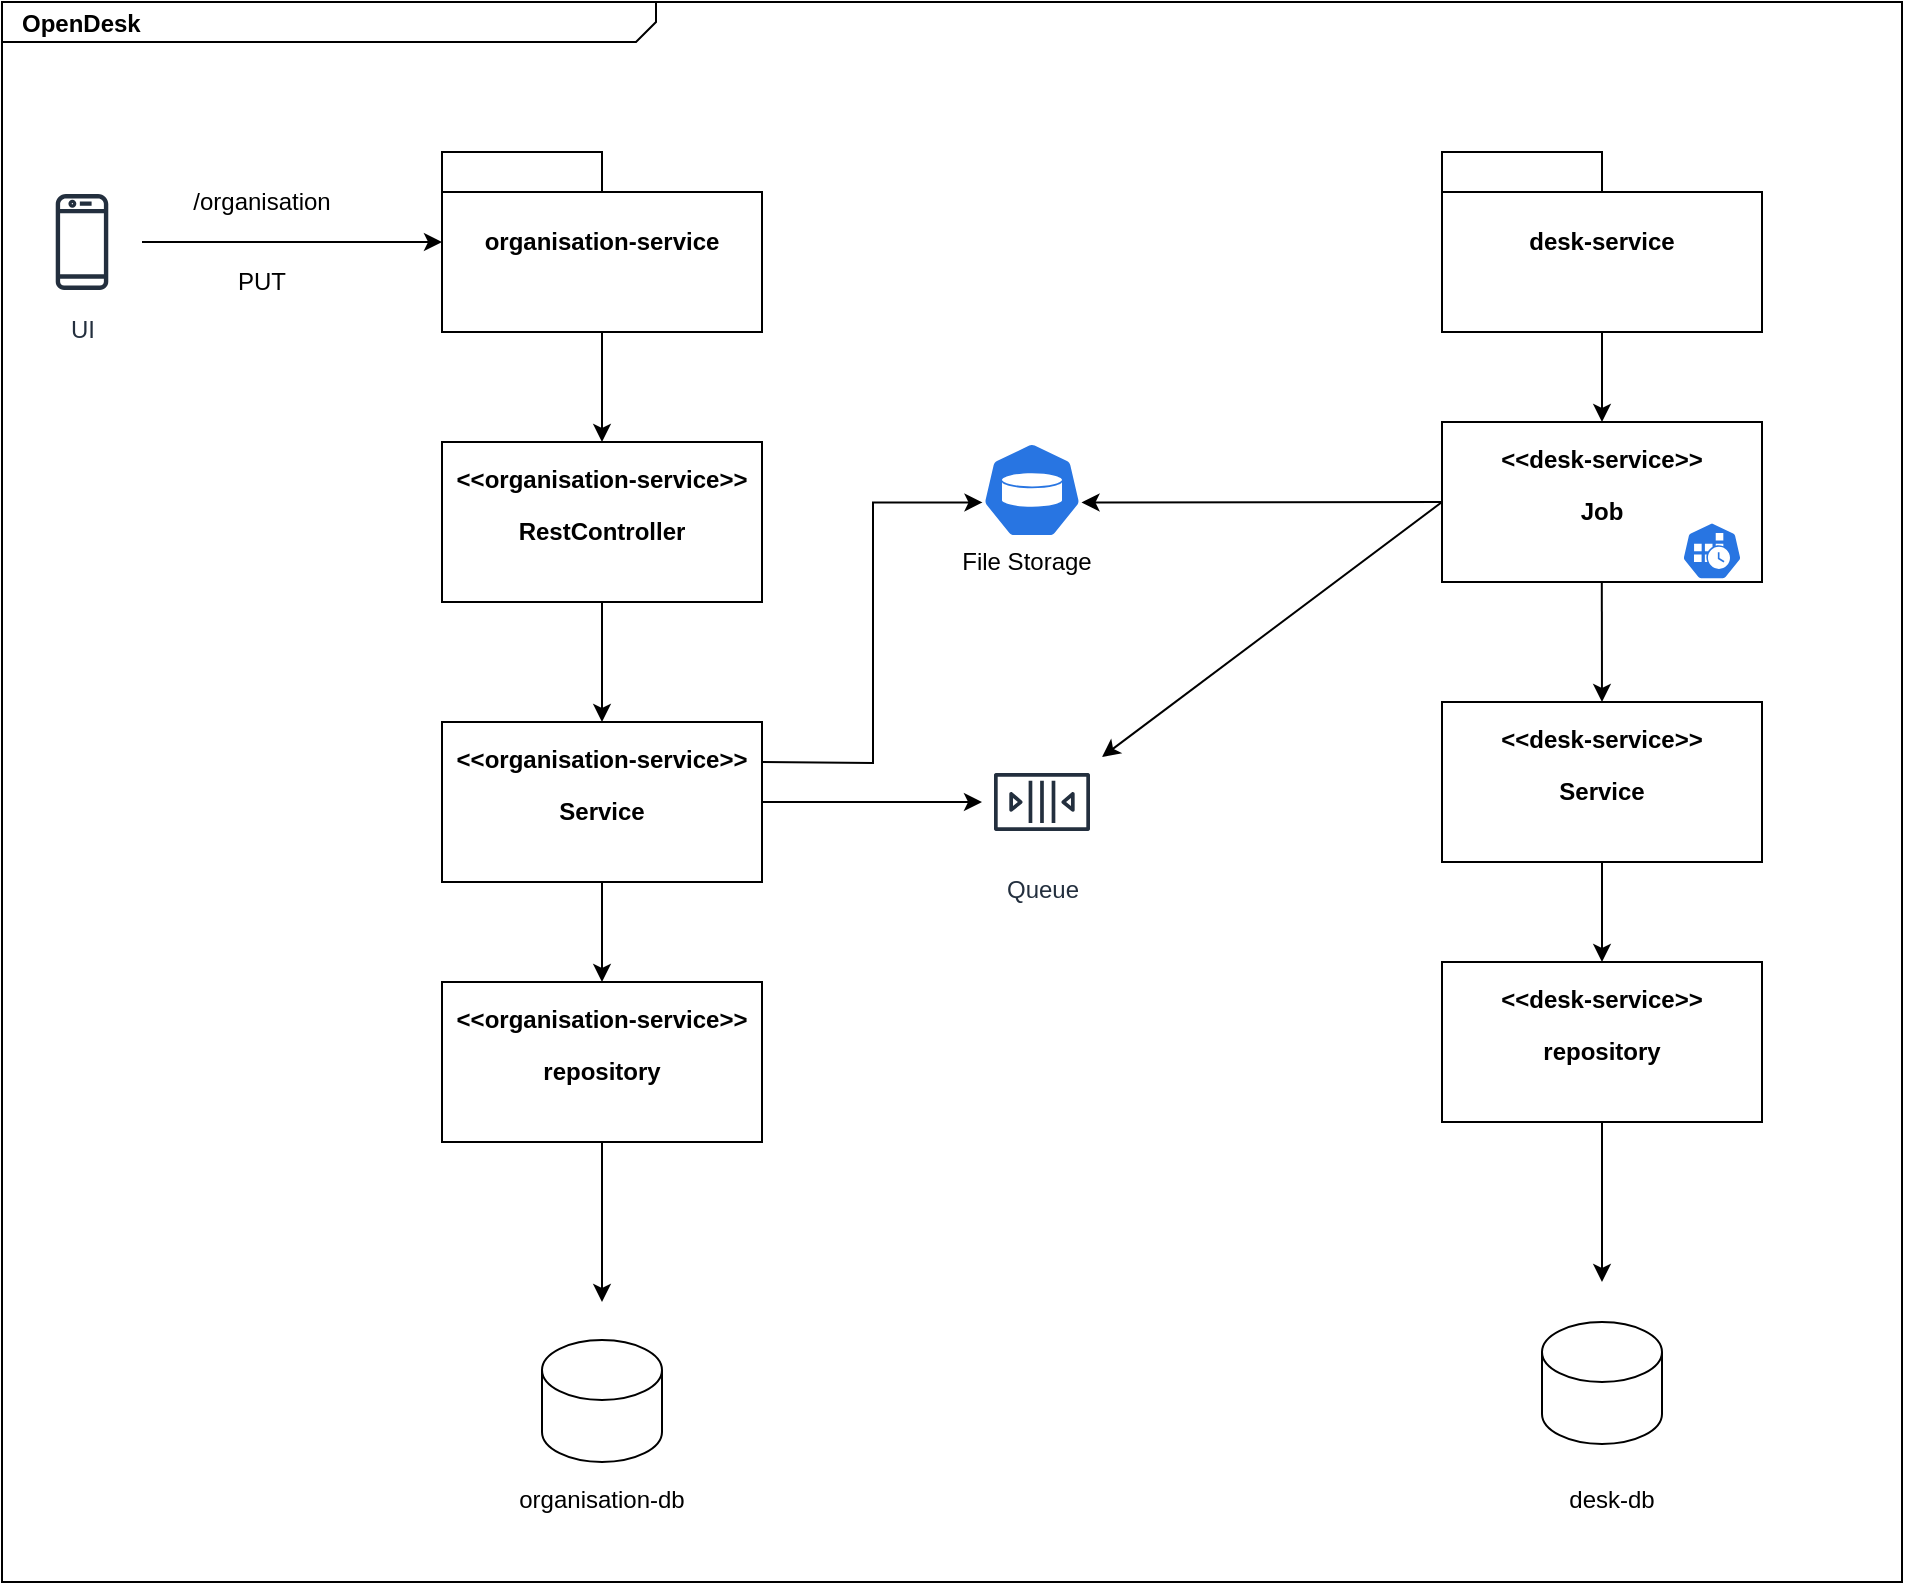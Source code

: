 <mxfile version="13.9.2" type="github">
  <diagram name="Page-1" id="929967ad-93f9-6ef4-fab6-5d389245f69c">
    <mxGraphModel dx="1298" dy="8170" grid="1" gridSize="10" guides="1" tooltips="1" connect="1" arrows="1" fold="1" page="1" pageScale="1.5" pageWidth="1169" pageHeight="826" background="none" math="0" shadow="0">
      <root>
        <mxCell id="0" style=";html=1;" />
        <mxCell id="1" style=";html=1;" parent="0" />
        <mxCell id="JJN54RWJEOPsRqqfcyb3-1" value="&lt;p style=&quot;margin: 0px ; margin-top: 4px ; margin-left: 10px ; text-align: left&quot;&gt;&lt;b&gt;OpenDesk&lt;/b&gt;&lt;/p&gt;" style="html=1;strokeWidth=1;shape=mxgraph.sysml.package;html=1;overflow=fill;whiteSpace=wrap;fillColor=none;gradientColor=none;fontSize=12;align=center;labelX=327.64;textDirection=rtl;" parent="1" vertex="1">
          <mxGeometry x="320" y="-7300" width="950" height="790" as="geometry" />
        </mxCell>
        <mxCell id="JJN54RWJEOPsRqqfcyb3-5" value="" style="edgeStyle=orthogonalEdgeStyle;rounded=0;orthogonalLoop=1;jettySize=auto;html=1;" parent="1" source="JJN54RWJEOPsRqqfcyb3-3" target="JJN54RWJEOPsRqqfcyb3-4" edge="1">
          <mxGeometry relative="1" as="geometry" />
        </mxCell>
        <mxCell id="JJN54RWJEOPsRqqfcyb3-3" value="UI" style="outlineConnect=0;fontColor=#232F3E;gradientColor=none;strokeColor=#232F3E;fillColor=#ffffff;dashed=0;verticalLabelPosition=bottom;verticalAlign=top;align=center;html=1;fontSize=12;fontStyle=0;aspect=fixed;shape=mxgraph.aws4.resourceIcon;resIcon=mxgraph.aws4.mobile_client;" parent="1" vertex="1">
          <mxGeometry x="330" y="-7210" width="60" height="60" as="geometry" />
        </mxCell>
        <mxCell id="JJN54RWJEOPsRqqfcyb3-7" value="" style="edgeStyle=orthogonalEdgeStyle;rounded=0;orthogonalLoop=1;jettySize=auto;html=1;" parent="1" source="JJN54RWJEOPsRqqfcyb3-4" edge="1">
          <mxGeometry relative="1" as="geometry">
            <mxPoint x="620" y="-7080" as="targetPoint" />
          </mxGeometry>
        </mxCell>
        <mxCell id="JJN54RWJEOPsRqqfcyb3-4" value="organisation-service" style="shape=folder;tabWidth=80;tabHeight=20;tabPosition=left;strokeWidth=1;html=1;whiteSpace=wrap;align=center;fontSize=12;fontStyle=1" parent="1" vertex="1">
          <mxGeometry x="540" y="-7225" width="160" height="90" as="geometry" />
        </mxCell>
        <mxCell id="JJN54RWJEOPsRqqfcyb3-9" value="" style="edgeStyle=orthogonalEdgeStyle;rounded=0;orthogonalLoop=1;jettySize=auto;html=1;" parent="1" source="JJN54RWJEOPsRqqfcyb3-6" target="JJN54RWJEOPsRqqfcyb3-8" edge="1">
          <mxGeometry relative="1" as="geometry" />
        </mxCell>
        <mxCell id="JJN54RWJEOPsRqqfcyb3-6" value="&lt;p&gt;&amp;lt;&amp;lt;organisation-service&amp;gt;&amp;gt;&lt;/p&gt;&lt;p&gt;RestController&lt;/p&gt;" style="shape=rect;html=1;overflow=fill;whiteSpace=wrap;align=center;fontStyle=1" parent="1" vertex="1">
          <mxGeometry x="540" y="-7080" width="160" height="80" as="geometry" />
        </mxCell>
        <mxCell id="JJN54RWJEOPsRqqfcyb3-12" value="" style="edgeStyle=orthogonalEdgeStyle;rounded=0;orthogonalLoop=1;jettySize=auto;html=1;" parent="1" edge="1">
          <mxGeometry relative="1" as="geometry">
            <mxPoint x="620" y="-6660" as="sourcePoint" />
            <mxPoint x="620" y="-6650" as="targetPoint" />
            <Array as="points">
              <mxPoint x="620" y="-6730" />
              <mxPoint x="620" y="-6730" />
            </Array>
          </mxGeometry>
        </mxCell>
        <mxCell id="JJN54RWJEOPsRqqfcyb3-19" value="" style="edgeStyle=orthogonalEdgeStyle;rounded=0;orthogonalLoop=1;jettySize=auto;html=1;" parent="1" source="JJN54RWJEOPsRqqfcyb3-8" target="JJN54RWJEOPsRqqfcyb3-17" edge="1">
          <mxGeometry relative="1" as="geometry" />
        </mxCell>
        <mxCell id="JJN54RWJEOPsRqqfcyb3-8" value="&lt;p&gt;&amp;lt;&amp;lt;organisation-service&amp;gt;&amp;gt;&lt;/p&gt;&lt;p&gt;Service&lt;/p&gt;" style="shape=rect;html=1;overflow=fill;whiteSpace=wrap;align=center;fontStyle=1" parent="1" vertex="1">
          <mxGeometry x="540" y="-6940" width="160" height="80" as="geometry" />
        </mxCell>
        <mxCell id="JJN54RWJEOPsRqqfcyb3-10" value="" style="shape=cylinder3;whiteSpace=wrap;html=1;boundedLbl=1;backgroundOutline=1;size=15;" parent="1" vertex="1">
          <mxGeometry x="590" y="-6631" width="60" height="61" as="geometry" />
        </mxCell>
        <mxCell id="JJN54RWJEOPsRqqfcyb3-11" value="organisation-db" style="text;html=1;strokeColor=none;fillColor=none;align=center;verticalAlign=middle;whiteSpace=wrap;rounded=0;" parent="1" vertex="1">
          <mxGeometry x="570" y="-6561" width="100" height="20" as="geometry" />
        </mxCell>
        <mxCell id="JJN54RWJEOPsRqqfcyb3-17" value="&lt;p&gt;&amp;lt;&amp;lt;organisation-service&amp;gt;&amp;gt;&lt;/p&gt;&lt;p&gt;repository&lt;/p&gt;" style="shape=rect;html=1;overflow=fill;whiteSpace=wrap;align=center;fontStyle=1" parent="1" vertex="1">
          <mxGeometry x="540" y="-6810" width="160" height="80" as="geometry" />
        </mxCell>
        <mxCell id="JJN54RWJEOPsRqqfcyb3-29" value="" style="edgeStyle=orthogonalEdgeStyle;rounded=0;orthogonalLoop=1;jettySize=auto;html=1;" parent="1" source="JJN54RWJEOPsRqqfcyb3-20" target="JJN54RWJEOPsRqqfcyb3-28" edge="1">
          <mxGeometry relative="1" as="geometry" />
        </mxCell>
        <mxCell id="JJN54RWJEOPsRqqfcyb3-20" value="desk-service" style="shape=folder;tabWidth=80;tabHeight=20;tabPosition=left;strokeWidth=1;html=1;whiteSpace=wrap;align=center;fontSize=12;fontStyle=1" parent="1" vertex="1">
          <mxGeometry x="1040" y="-7225" width="160" height="90" as="geometry" />
        </mxCell>
        <mxCell id="JJN54RWJEOPsRqqfcyb3-27" value="" style="edgeStyle=orthogonalEdgeStyle;rounded=0;orthogonalLoop=1;jettySize=auto;html=1;textDirection=ltr;verticalAlign=top;horizontal=1;" parent="1" source="JJN54RWJEOPsRqqfcyb3-8" target="JJN54RWJEOPsRqqfcyb3-24" edge="1">
          <mxGeometry relative="1" as="geometry" />
        </mxCell>
        <mxCell id="JJN54RWJEOPsRqqfcyb3-24" value="Queue" style="outlineConnect=0;fontColor=#232F3E;gradientColor=none;strokeColor=#232F3E;fillColor=#ffffff;dashed=0;verticalLabelPosition=bottom;verticalAlign=top;align=center;html=1;fontSize=12;fontStyle=0;aspect=fixed;shape=mxgraph.aws4.resourceIcon;resIcon=mxgraph.aws4.queue;" parent="1" vertex="1">
          <mxGeometry x="810" y="-6930" width="60" height="60" as="geometry" />
        </mxCell>
        <mxCell id="JJN54RWJEOPsRqqfcyb3-28" value="&lt;p&gt;&amp;lt;&amp;lt;desk-service&amp;gt;&amp;gt;&lt;/p&gt;&lt;p&gt;Job&lt;/p&gt;" style="shape=rect;html=1;overflow=fill;whiteSpace=wrap;align=center;fontStyle=1" parent="1" vertex="1">
          <mxGeometry x="1040" y="-7090" width="160" height="80" as="geometry" />
        </mxCell>
        <mxCell id="JJN54RWJEOPsRqqfcyb3-30" value="" style="html=1;dashed=0;whitespace=wrap;fillColor=#2875E2;strokeColor=#ffffff;points=[[0.005,0.63,0],[0.1,0.2,0],[0.9,0.2,0],[0.5,0,0],[0.995,0.63,0],[0.72,0.99,0],[0.5,1,0],[0.28,0.99,0]];shape=mxgraph.kubernetes.icon;prIcon=cronjob" parent="1" vertex="1">
          <mxGeometry x="1160" y="-7041" width="30" height="31" as="geometry" />
        </mxCell>
        <mxCell id="JJN54RWJEOPsRqqfcyb3-32" value="" style="endArrow=classic;html=1;exitX=0;exitY=0.5;exitDx=0;exitDy=0;" parent="1" source="JJN54RWJEOPsRqqfcyb3-28" target="JJN54RWJEOPsRqqfcyb3-24" edge="1">
          <mxGeometry width="50" height="50" relative="1" as="geometry">
            <mxPoint x="760" y="-7010" as="sourcePoint" />
            <mxPoint x="810" y="-7060" as="targetPoint" />
          </mxGeometry>
        </mxCell>
        <mxCell id="JJN54RWJEOPsRqqfcyb3-33" value="" style="html=1;dashed=0;whitespace=wrap;fillColor=#2875E2;strokeColor=#ffffff;points=[[0.005,0.63,0],[0.1,0.2,0],[0.9,0.2,0],[0.5,0,0],[0.995,0.63,0],[0.72,0.99,0],[0.5,1,0],[0.28,0.99,0]];shape=mxgraph.kubernetes.icon;prIcon=pv" parent="1" vertex="1">
          <mxGeometry x="810" y="-7080" width="50" height="48" as="geometry" />
        </mxCell>
        <mxCell id="JJN54RWJEOPsRqqfcyb3-34" value="File Storage" style="text;html=1;strokeColor=none;fillColor=none;align=center;verticalAlign=middle;whiteSpace=wrap;rounded=0;" parent="1" vertex="1">
          <mxGeometry x="795" y="-7030" width="75" height="20" as="geometry" />
        </mxCell>
        <mxCell id="JJN54RWJEOPsRqqfcyb3-35" value="" style="edgeStyle=orthogonalEdgeStyle;rounded=0;orthogonalLoop=1;jettySize=auto;html=1;textDirection=ltr;verticalAlign=top;horizontal=1;entryX=0.005;entryY=0.63;entryDx=0;entryDy=0;entryPerimeter=0;" parent="1" target="JJN54RWJEOPsRqqfcyb3-33" edge="1">
          <mxGeometry relative="1" as="geometry">
            <mxPoint x="700" y="-6920" as="sourcePoint" />
            <mxPoint x="810" y="-6920" as="targetPoint" />
          </mxGeometry>
        </mxCell>
        <mxCell id="JJN54RWJEOPsRqqfcyb3-36" value="" style="endArrow=classic;html=1;exitX=0;exitY=0.5;exitDx=0;exitDy=0;entryX=0.995;entryY=0.63;entryDx=0;entryDy=0;entryPerimeter=0;" parent="1" source="JJN54RWJEOPsRqqfcyb3-28" target="JJN54RWJEOPsRqqfcyb3-33" edge="1">
          <mxGeometry width="50" height="50" relative="1" as="geometry">
            <mxPoint x="930" y="-7080" as="sourcePoint" />
            <mxPoint x="980" y="-7130" as="targetPoint" />
          </mxGeometry>
        </mxCell>
        <mxCell id="JJN54RWJEOPsRqqfcyb3-39" value="" style="edgeStyle=orthogonalEdgeStyle;rounded=0;orthogonalLoop=1;jettySize=auto;html=1;" parent="1" edge="1">
          <mxGeometry relative="1" as="geometry">
            <mxPoint x="1120" y="-6670" as="sourcePoint" />
            <Array as="points">
              <mxPoint x="1120" y="-6740" />
              <mxPoint x="1120" y="-6740" />
            </Array>
            <mxPoint x="1120" y="-6660" as="targetPoint" />
          </mxGeometry>
        </mxCell>
        <mxCell id="JJN54RWJEOPsRqqfcyb3-40" value="" style="edgeStyle=orthogonalEdgeStyle;rounded=0;orthogonalLoop=1;jettySize=auto;html=1;" parent="1" source="JJN54RWJEOPsRqqfcyb3-41" target="JJN54RWJEOPsRqqfcyb3-44" edge="1">
          <mxGeometry relative="1" as="geometry" />
        </mxCell>
        <mxCell id="JJN54RWJEOPsRqqfcyb3-41" value="&lt;p&gt;&amp;lt;&amp;lt;desk-service&amp;gt;&amp;gt;&lt;/p&gt;&lt;p&gt;Service&lt;/p&gt;" style="shape=rect;html=1;overflow=fill;whiteSpace=wrap;align=center;fontStyle=1" parent="1" vertex="1">
          <mxGeometry x="1040" y="-6950" width="160" height="80" as="geometry" />
        </mxCell>
        <mxCell id="JJN54RWJEOPsRqqfcyb3-42" value="" style="shape=cylinder3;whiteSpace=wrap;html=1;boundedLbl=1;backgroundOutline=1;size=15;" parent="1" vertex="1">
          <mxGeometry x="1090" y="-6640" width="60" height="61" as="geometry" />
        </mxCell>
        <mxCell id="JJN54RWJEOPsRqqfcyb3-43" value="desk-db" style="text;html=1;strokeColor=none;fillColor=none;align=center;verticalAlign=middle;whiteSpace=wrap;rounded=0;" parent="1" vertex="1">
          <mxGeometry x="1100" y="-6561" width="50" height="20" as="geometry" />
        </mxCell>
        <mxCell id="JJN54RWJEOPsRqqfcyb3-44" value="&lt;p&gt;&amp;lt;&amp;lt;desk-service&amp;gt;&amp;gt;&lt;/p&gt;&lt;p&gt;repository&lt;/p&gt;" style="shape=rect;html=1;overflow=fill;whiteSpace=wrap;align=center;fontStyle=1" parent="1" vertex="1">
          <mxGeometry x="1040" y="-6820" width="160" height="80" as="geometry" />
        </mxCell>
        <mxCell id="JJN54RWJEOPsRqqfcyb3-47" value="/organisation" style="text;html=1;strokeColor=none;fillColor=none;align=center;verticalAlign=middle;whiteSpace=wrap;rounded=0;" parent="1" vertex="1">
          <mxGeometry x="430" y="-7210" width="40" height="20" as="geometry" />
        </mxCell>
        <mxCell id="JJN54RWJEOPsRqqfcyb3-48" value="PUT" style="text;html=1;strokeColor=none;fillColor=none;align=center;verticalAlign=middle;whiteSpace=wrap;rounded=0;" parent="1" vertex="1">
          <mxGeometry x="430" y="-7170" width="40" height="20" as="geometry" />
        </mxCell>
        <mxCell id="BXeDsFxSO7m2m0fGxdSi-2" value="" style="endArrow=classic;html=1;exitX=0.842;exitY=0.367;exitDx=0;exitDy=0;exitPerimeter=0;entryX=0.5;entryY=0;entryDx=0;entryDy=0;" edge="1" parent="1" source="JJN54RWJEOPsRqqfcyb3-1" target="JJN54RWJEOPsRqqfcyb3-41">
          <mxGeometry width="50" height="50" relative="1" as="geometry">
            <mxPoint x="1010" y="-6960" as="sourcePoint" />
            <mxPoint x="1060" y="-7010" as="targetPoint" />
          </mxGeometry>
        </mxCell>
      </root>
    </mxGraphModel>
  </diagram>
</mxfile>
